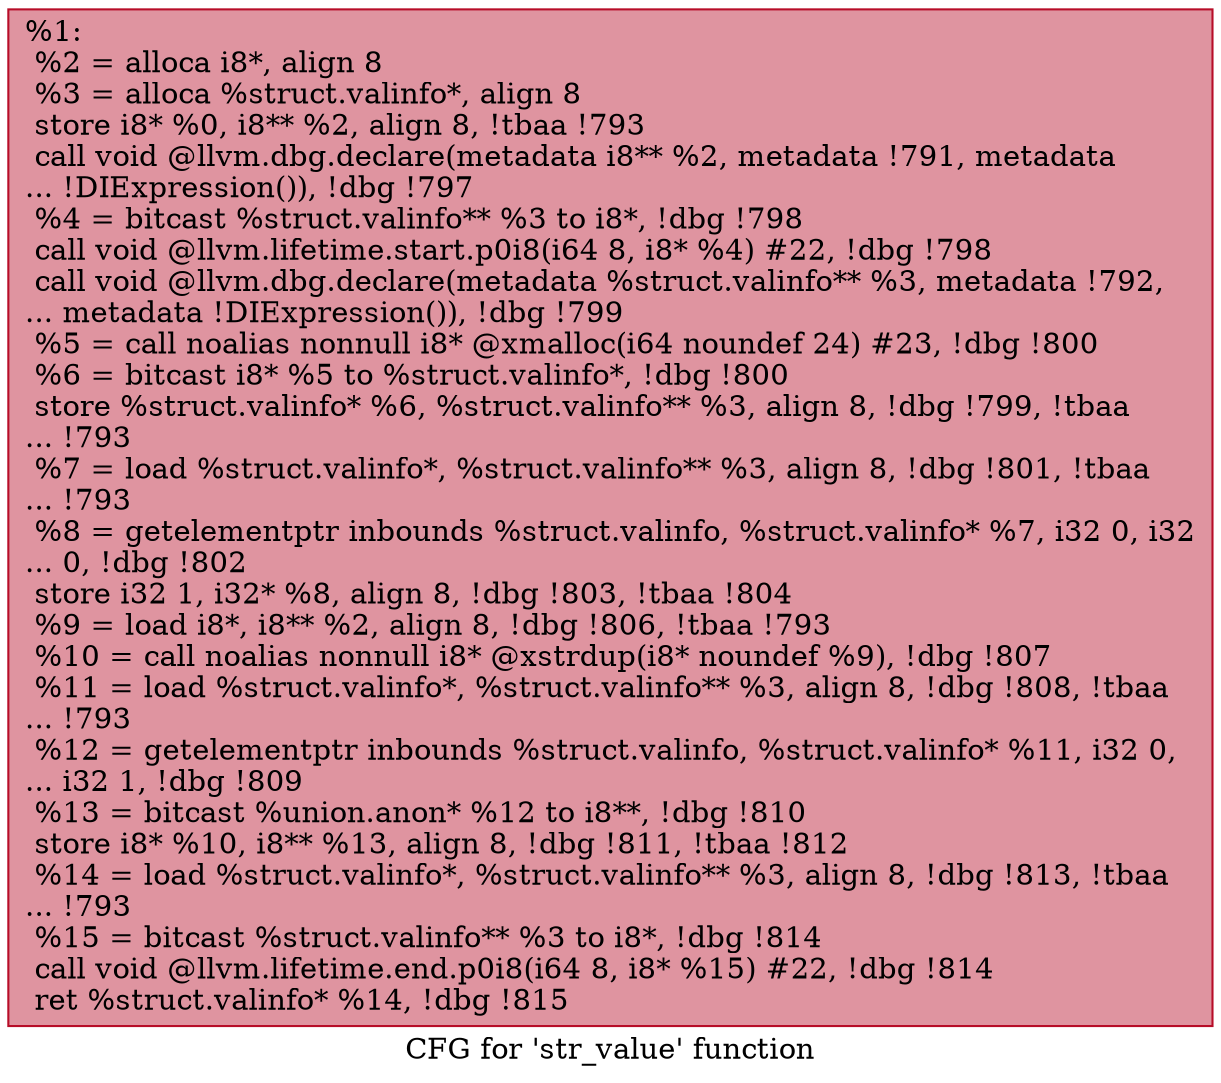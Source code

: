digraph "CFG for 'str_value' function" {
	label="CFG for 'str_value' function";

	Node0x2532240 [shape=record,color="#b70d28ff", style=filled, fillcolor="#b70d2870",label="{%1:\l  %2 = alloca i8*, align 8\l  %3 = alloca %struct.valinfo*, align 8\l  store i8* %0, i8** %2, align 8, !tbaa !793\l  call void @llvm.dbg.declare(metadata i8** %2, metadata !791, metadata\l... !DIExpression()), !dbg !797\l  %4 = bitcast %struct.valinfo** %3 to i8*, !dbg !798\l  call void @llvm.lifetime.start.p0i8(i64 8, i8* %4) #22, !dbg !798\l  call void @llvm.dbg.declare(metadata %struct.valinfo** %3, metadata !792,\l... metadata !DIExpression()), !dbg !799\l  %5 = call noalias nonnull i8* @xmalloc(i64 noundef 24) #23, !dbg !800\l  %6 = bitcast i8* %5 to %struct.valinfo*, !dbg !800\l  store %struct.valinfo* %6, %struct.valinfo** %3, align 8, !dbg !799, !tbaa\l... !793\l  %7 = load %struct.valinfo*, %struct.valinfo** %3, align 8, !dbg !801, !tbaa\l... !793\l  %8 = getelementptr inbounds %struct.valinfo, %struct.valinfo* %7, i32 0, i32\l... 0, !dbg !802\l  store i32 1, i32* %8, align 8, !dbg !803, !tbaa !804\l  %9 = load i8*, i8** %2, align 8, !dbg !806, !tbaa !793\l  %10 = call noalias nonnull i8* @xstrdup(i8* noundef %9), !dbg !807\l  %11 = load %struct.valinfo*, %struct.valinfo** %3, align 8, !dbg !808, !tbaa\l... !793\l  %12 = getelementptr inbounds %struct.valinfo, %struct.valinfo* %11, i32 0,\l... i32 1, !dbg !809\l  %13 = bitcast %union.anon* %12 to i8**, !dbg !810\l  store i8* %10, i8** %13, align 8, !dbg !811, !tbaa !812\l  %14 = load %struct.valinfo*, %struct.valinfo** %3, align 8, !dbg !813, !tbaa\l... !793\l  %15 = bitcast %struct.valinfo** %3 to i8*, !dbg !814\l  call void @llvm.lifetime.end.p0i8(i64 8, i8* %15) #22, !dbg !814\l  ret %struct.valinfo* %14, !dbg !815\l}"];
}
